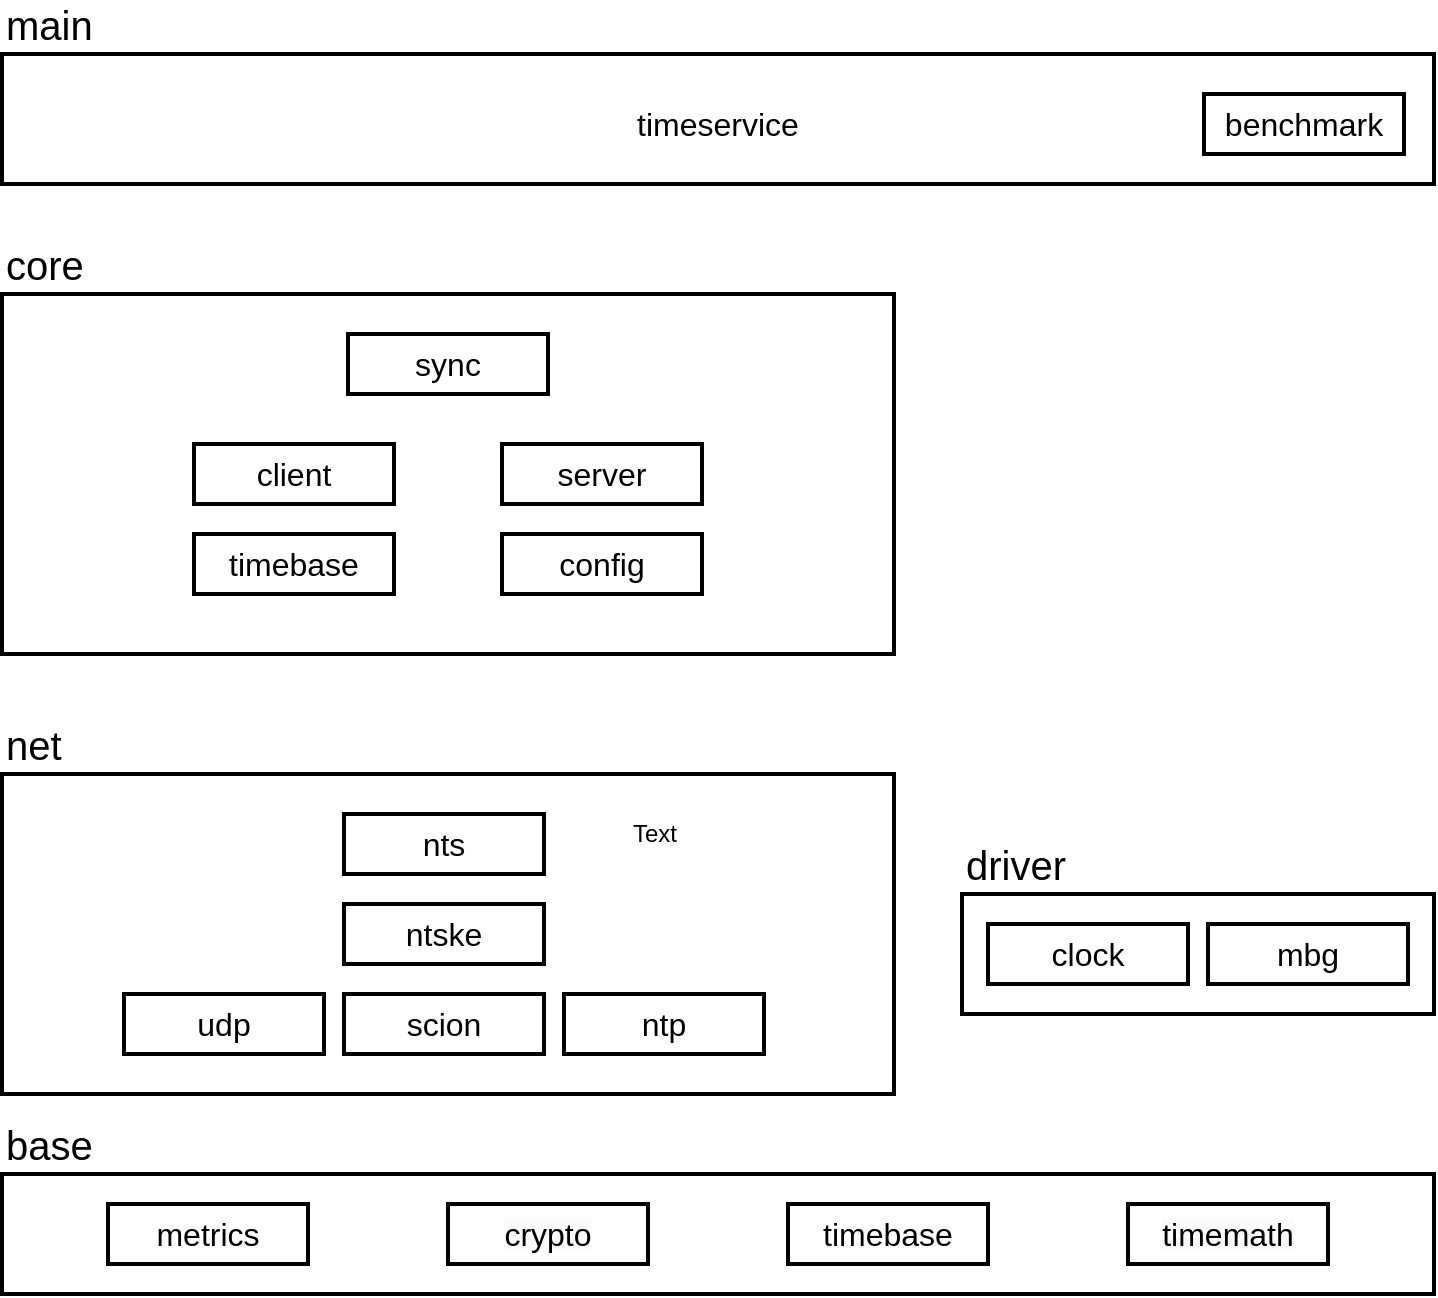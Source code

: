 <mxfile version="20.5.3" type="embed"><diagram name="Page-1" id="HTUwYHt3VzpCZc9oLMJZ"><mxGraphModel dx="625" dy="838" grid="1" gridSize="10" guides="1" tooltips="1" connect="1" arrows="1" fold="1" page="1" pageScale="1" pageWidth="827" pageHeight="1169" math="0" shadow="0"><root><mxCell id="0"/><mxCell id="1" parent="0"/><mxCell id="_VvQWjx-WPApXE7I4COp-24" value="main" style="rounded=0;whiteSpace=wrap;html=1;labelBackgroundColor=none;labelPosition=center;verticalLabelPosition=top;align=left;verticalAlign=bottom;fontSize=20;strokeWidth=2;fillColor=none;" parent="1" vertex="1"><mxGeometry x="64" y="40" width="716" height="65" as="geometry"/></mxCell><mxCell id="_VvQWjx-WPApXE7I4COp-27" value="core" style="rounded=0;whiteSpace=wrap;html=1;labelBackgroundColor=none;labelPosition=center;verticalLabelPosition=top;align=left;verticalAlign=bottom;fontSize=20;strokeWidth=2;fillColor=none;" parent="1" vertex="1"><mxGeometry x="64" y="160" width="446" height="180" as="geometry"/></mxCell><mxCell id="_VvQWjx-WPApXE7I4COp-28" value="sync" style="text;html=1;fillColor=none;align=center;verticalAlign=middle;whiteSpace=wrap;rounded=0;strokeWidth=2;fontSize=16;labelBackgroundColor=none;strokeColor=default;" parent="1" vertex="1"><mxGeometry x="237" y="180" width="100" height="30" as="geometry"/></mxCell><mxCell id="_VvQWjx-WPApXE7I4COp-44" value="client" style="text;html=1;fillColor=none;align=center;verticalAlign=middle;whiteSpace=wrap;rounded=0;strokeWidth=2;fontSize=16;labelBackgroundColor=none;strokeColor=default;" parent="1" vertex="1"><mxGeometry x="160" y="235" width="100" height="30" as="geometry"/></mxCell><mxCell id="_VvQWjx-WPApXE7I4COp-45" value="timebase" style="text;html=1;fillColor=none;align=center;verticalAlign=middle;whiteSpace=wrap;rounded=0;strokeWidth=2;fontSize=16;labelBackgroundColor=none;strokeColor=default;" parent="1" vertex="1"><mxGeometry x="160" y="280" width="100" height="30" as="geometry"/></mxCell><mxCell id="_VvQWjx-WPApXE7I4COp-46" value="server" style="text;html=1;fillColor=none;align=center;verticalAlign=middle;whiteSpace=wrap;rounded=0;strokeWidth=2;fontSize=16;labelBackgroundColor=none;strokeColor=default;" parent="1" vertex="1"><mxGeometry x="314" y="235" width="100" height="30" as="geometry"/></mxCell><mxCell id="_VvQWjx-WPApXE7I4COp-16" value="net" style="rounded=0;whiteSpace=wrap;html=1;labelBackgroundColor=none;labelPosition=center;verticalLabelPosition=top;align=left;verticalAlign=bottom;fontSize=20;strokeWidth=2;fillColor=none;" parent="1" vertex="1"><mxGeometry x="64" y="400" width="446" height="160" as="geometry"/></mxCell><mxCell id="_VvQWjx-WPApXE7I4COp-13" value="udp" style="text;html=1;fillColor=none;align=center;verticalAlign=middle;whiteSpace=wrap;rounded=0;strokeWidth=2;fontSize=16;labelBackgroundColor=none;strokeColor=default;" parent="1" vertex="1"><mxGeometry x="125" y="510" width="100" height="30" as="geometry"/></mxCell><mxCell id="_VvQWjx-WPApXE7I4COp-14" value="scion" style="text;html=1;fillColor=none;align=center;verticalAlign=middle;whiteSpace=wrap;rounded=0;strokeWidth=2;fontSize=16;labelBackgroundColor=none;strokeColor=default;" parent="1" vertex="1"><mxGeometry x="235" y="510" width="100" height="30" as="geometry"/></mxCell><mxCell id="_VvQWjx-WPApXE7I4COp-15" value="ntp" style="text;html=1;fillColor=none;align=center;verticalAlign=middle;whiteSpace=wrap;rounded=0;strokeWidth=2;fontSize=16;labelBackgroundColor=none;strokeColor=default;" parent="1" vertex="1"><mxGeometry x="345" y="510" width="100" height="30" as="geometry"/></mxCell><mxCell id="_VvQWjx-WPApXE7I4COp-47" value="timeservice" style="text;html=1;strokeColor=none;fillColor=none;align=center;verticalAlign=middle;whiteSpace=wrap;rounded=0;fontSize=16;" parent="1" vertex="1"><mxGeometry x="392" y="60" width="60" height="30" as="geometry"/></mxCell><mxCell id="_VvQWjx-WPApXE7I4COp-19" value="driver" style="rounded=0;whiteSpace=wrap;html=1;labelBackgroundColor=none;labelPosition=center;verticalLabelPosition=top;align=left;verticalAlign=bottom;fontSize=20;strokeWidth=2;fillColor=none;" parent="1" vertex="1"><mxGeometry x="544" y="460" width="236" height="60" as="geometry"/></mxCell><mxCell id="_VvQWjx-WPApXE7I4COp-20" value="clock" style="text;html=1;fillColor=none;align=center;verticalAlign=middle;whiteSpace=wrap;rounded=0;strokeWidth=2;fontSize=16;labelBackgroundColor=none;strokeColor=default;" parent="1" vertex="1"><mxGeometry x="557" y="475" width="100" height="30" as="geometry"/></mxCell><mxCell id="_VvQWjx-WPApXE7I4COp-21" value="mbg" style="text;html=1;fillColor=none;align=center;verticalAlign=middle;whiteSpace=wrap;rounded=0;strokeWidth=2;fontSize=16;labelBackgroundColor=none;strokeColor=default;" parent="1" vertex="1"><mxGeometry x="667" y="475" width="100" height="30" as="geometry"/></mxCell><mxCell id="_VvQWjx-WPApXE7I4COp-10" value="base" style="rounded=0;whiteSpace=wrap;html=1;labelBackgroundColor=none;labelPosition=center;verticalLabelPosition=top;align=left;verticalAlign=bottom;fontSize=20;strokeWidth=2;fillColor=none;" parent="1" vertex="1"><mxGeometry x="64" y="600" width="716" height="60" as="geometry"/></mxCell><mxCell id="_VvQWjx-WPApXE7I4COp-2" value="timebase" style="text;html=1;fillColor=none;align=center;verticalAlign=middle;whiteSpace=wrap;rounded=0;strokeWidth=2;fontSize=16;labelBackgroundColor=none;strokeColor=default;" parent="1" vertex="1"><mxGeometry x="457" y="615" width="100" height="30" as="geometry"/></mxCell><mxCell id="_VvQWjx-WPApXE7I4COp-3" value="&lt;span style=&quot;caret-color: rgb(0, 0, 0); color: rgb(0, 0, 0); font-family: Helvetica; font-size: 16px; font-style: normal; font-variant-caps: normal; font-weight: 400; letter-spacing: normal; text-align: center; text-indent: 0px; text-transform: none; word-spacing: 0px; -webkit-text-stroke-width: 0px; background-color: rgb(251, 251, 251); text-decoration: none; float: none; display: inline !important;&quot;&gt;timemath&lt;/span&gt;" style="text;html=1;fillColor=none;align=center;verticalAlign=middle;whiteSpace=wrap;rounded=0;strokeWidth=2;fontSize=16;labelBackgroundColor=none;strokeColor=default;" parent="1" vertex="1"><mxGeometry x="627" y="615" width="100" height="30" as="geometry"/></mxCell><mxCell id="_VvQWjx-WPApXE7I4COp-4" value="metrics" style="text;html=1;fillColor=none;align=center;verticalAlign=middle;whiteSpace=wrap;rounded=0;strokeWidth=2;fontSize=16;labelBackgroundColor=none;strokeColor=default;" parent="1" vertex="1"><mxGeometry x="117" y="615" width="100" height="30" as="geometry"/></mxCell><mxCell id="xHCFgI9b48PevKOFVy4T-2" value="&lt;span style=&quot;caret-color: rgb(0, 0, 0); color: rgb(0, 0, 0); font-family: Helvetica; font-size: 16px; font-style: normal; font-variant-caps: normal; font-weight: 400; letter-spacing: normal; text-align: center; text-indent: 0px; text-transform: none; word-spacing: 0px; -webkit-text-stroke-width: 0px; background-color: rgb(251, 251, 251); text-decoration: none; float: none; display: inline !important;&quot;&gt;crypto&lt;/span&gt;" style="text;html=1;fillColor=none;align=center;verticalAlign=middle;whiteSpace=wrap;rounded=0;strokeWidth=2;fontSize=16;labelBackgroundColor=none;strokeColor=default;" parent="1" vertex="1"><mxGeometry x="287" y="615" width="100" height="30" as="geometry"/></mxCell><mxCell id="xHCFgI9b48PevKOFVy4T-3" value="ntske" style="text;html=1;fillColor=none;align=center;verticalAlign=middle;whiteSpace=wrap;rounded=0;strokeWidth=2;fontSize=16;labelBackgroundColor=none;strokeColor=default;" parent="1" vertex="1"><mxGeometry x="235" y="465" width="100" height="30" as="geometry"/></mxCell><mxCell id="xHCFgI9b48PevKOFVy4T-4" value="nts" style="text;html=1;fillColor=none;align=center;verticalAlign=middle;whiteSpace=wrap;rounded=0;strokeWidth=2;fontSize=16;labelBackgroundColor=none;strokeColor=default;" parent="1" vertex="1"><mxGeometry x="235" y="420" width="100" height="30" as="geometry"/></mxCell><mxCell id="xHCFgI9b48PevKOFVy4T-5" value="benchmark" style="text;html=1;fillColor=none;align=center;verticalAlign=middle;whiteSpace=wrap;rounded=0;strokeWidth=2;fontSize=16;labelBackgroundColor=none;strokeColor=default;" parent="1" vertex="1"><mxGeometry x="665" y="60" width="100" height="30" as="geometry"/></mxCell><mxCell id="xHCFgI9b48PevKOFVy4T-6" value="config" style="text;html=1;fillColor=none;align=center;verticalAlign=middle;whiteSpace=wrap;rounded=0;strokeWidth=2;fontSize=16;labelBackgroundColor=none;strokeColor=default;" parent="1" vertex="1"><mxGeometry x="314" y="280" width="100" height="30" as="geometry"/></mxCell><mxCell id="2" value="Text" style="text;html=1;resizable=0;autosize=1;align=center;verticalAlign=middle;points=[];fillColor=none;strokeColor=none;rounded=0;" vertex="1" parent="1"><mxGeometry x="365" y="415" width="50" height="30" as="geometry"/></mxCell></root></mxGraphModel></diagram></mxfile>